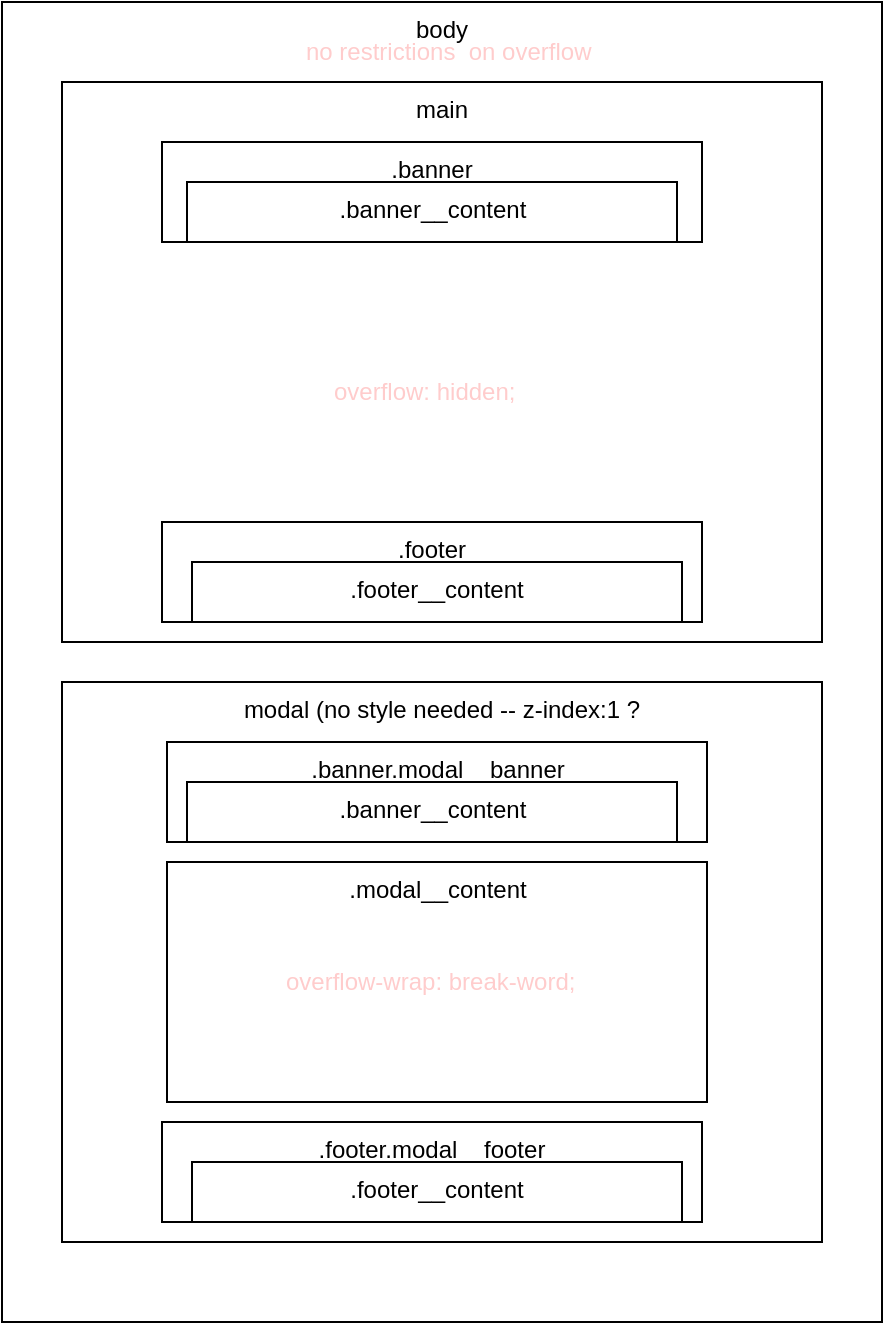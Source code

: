 <mxfile>
    <diagram id="h9nil-DB28QWxsspg305" name="Page-1">
        <mxGraphModel dx="697" dy="1200" grid="1" gridSize="10" guides="1" tooltips="1" connect="1" arrows="1" fold="1" page="1" pageScale="1" pageWidth="827" pageHeight="1169" math="0" shadow="0">
            <root>
                <mxCell id="0"/>
                <mxCell id="1" parent="0"/>
                <mxCell id="18" value="body" style="rounded=0;whiteSpace=wrap;html=1;verticalAlign=top;" vertex="1" parent="1">
                    <mxGeometry x="90" y="80" width="440" height="660" as="geometry"/>
                </mxCell>
                <mxCell id="2" value="main" style="rounded=0;whiteSpace=wrap;html=1;verticalAlign=top;" vertex="1" parent="1">
                    <mxGeometry x="120" y="120" width="380" height="280" as="geometry"/>
                </mxCell>
                <mxCell id="3" value=".footer" style="rounded=0;whiteSpace=wrap;html=1;verticalAlign=top;" vertex="1" parent="1">
                    <mxGeometry x="170" y="340" width="270" height="50" as="geometry"/>
                </mxCell>
                <mxCell id="4" value=".footer__content" style="rounded=0;whiteSpace=wrap;html=1;verticalAlign=top;" vertex="1" parent="1">
                    <mxGeometry x="185" y="360" width="245" height="30" as="geometry"/>
                </mxCell>
                <mxCell id="7" value="modal (no style needed -- z-index:1 ?" style="rounded=0;whiteSpace=wrap;html=1;verticalAlign=top;" vertex="1" parent="1">
                    <mxGeometry x="120" y="420" width="380" height="280" as="geometry"/>
                </mxCell>
                <mxCell id="8" value=".footer.modal__footer" style="rounded=0;whiteSpace=wrap;html=1;verticalAlign=top;" vertex="1" parent="1">
                    <mxGeometry x="170" y="640" width="270" height="50" as="geometry"/>
                </mxCell>
                <mxCell id="9" value=".footer__content" style="rounded=0;whiteSpace=wrap;html=1;verticalAlign=top;" vertex="1" parent="1">
                    <mxGeometry x="185" y="660" width="245" height="30" as="geometry"/>
                </mxCell>
                <mxCell id="11" value=".banner.modal__banner" style="rounded=0;whiteSpace=wrap;html=1;verticalAlign=top;" vertex="1" parent="1">
                    <mxGeometry x="172.5" y="450" width="270" height="50" as="geometry"/>
                </mxCell>
                <mxCell id="12" value=".banner__content" style="rounded=0;whiteSpace=wrap;html=1;verticalAlign=top;" vertex="1" parent="1">
                    <mxGeometry x="182.5" y="470" width="245" height="30" as="geometry"/>
                </mxCell>
                <mxCell id="13" value=".banner" style="rounded=0;whiteSpace=wrap;html=1;verticalAlign=top;" vertex="1" parent="1">
                    <mxGeometry x="170" y="150" width="270" height="50" as="geometry"/>
                </mxCell>
                <mxCell id="14" value=".banner__content" style="rounded=0;whiteSpace=wrap;html=1;verticalAlign=top;" vertex="1" parent="1">
                    <mxGeometry x="182.5" y="170" width="245" height="30" as="geometry"/>
                </mxCell>
                <mxCell id="15" value=".modal__content" style="rounded=0;whiteSpace=wrap;html=1;verticalAlign=top;" vertex="1" parent="1">
                    <mxGeometry x="172.5" y="510" width="270" height="120" as="geometry"/>
                </mxCell>
                <mxCell id="16" value="no restrictions&amp;nbsp; on overflow" style="text;strokeColor=none;align=left;fillColor=none;html=1;verticalAlign=middle;whiteSpace=wrap;rounded=0;fontColor=#FFCCCC;" vertex="1" parent="1">
                    <mxGeometry x="240" y="90" width="160" height="30" as="geometry"/>
                </mxCell>
                <mxCell id="19" value="overflow: hidden;" style="text;strokeColor=none;align=left;fillColor=none;html=1;verticalAlign=middle;whiteSpace=wrap;rounded=0;fontColor=#FFCCCC;" vertex="1" parent="1">
                    <mxGeometry x="254" y="260" width="160" height="30" as="geometry"/>
                </mxCell>
                <mxCell id="20" value="overflow-wrap: break-word;" style="text;strokeColor=none;align=left;fillColor=none;html=1;verticalAlign=middle;whiteSpace=wrap;rounded=0;fontColor=#FFCCCC;" vertex="1" parent="1">
                    <mxGeometry x="230" y="555" width="160" height="30" as="geometry"/>
                </mxCell>
            </root>
        </mxGraphModel>
    </diagram>
</mxfile>